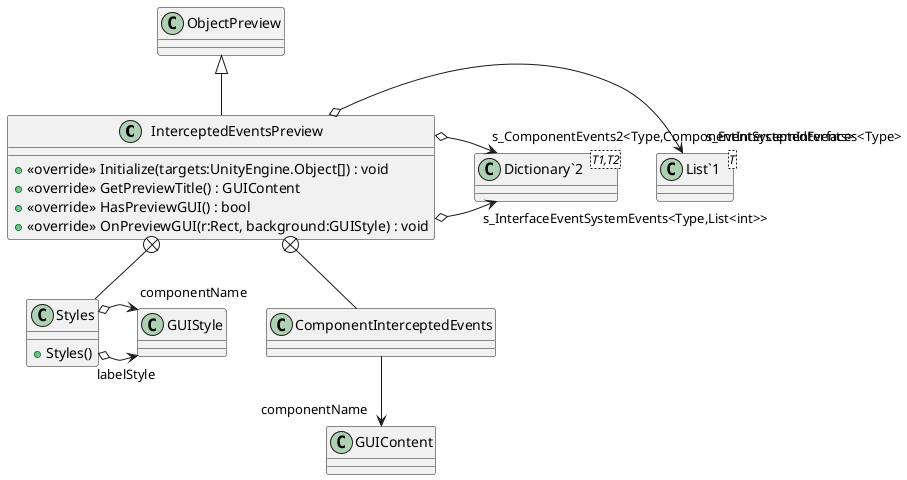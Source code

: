 @startuml
class InterceptedEventsPreview {
    + <<override>> Initialize(targets:UnityEngine.Object[]) : void
    + <<override>> GetPreviewTitle() : GUIContent
    + <<override>> HasPreviewGUI() : bool
    + <<override>> OnPreviewGUI(r:Rect, background:GUIStyle) : void
}
class ComponentInterceptedEvents {
}
class Styles {
    + Styles()
}
class "List`1"<T> {
}
class "Dictionary`2"<T1,T2> {
}
ObjectPreview <|-- InterceptedEventsPreview
InterceptedEventsPreview o-> "s_EventSystemInterfaces<Type>" "List`1"
InterceptedEventsPreview o-> "s_InterfaceEventSystemEvents<Type,List<int>>" "Dictionary`2"
InterceptedEventsPreview o-> "s_ComponentEvents2<Type,ComponentInterceptedEvents>" "Dictionary`2"
InterceptedEventsPreview +-- ComponentInterceptedEvents
ComponentInterceptedEvents --> "componentName" GUIContent
InterceptedEventsPreview +-- Styles
Styles o-> "labelStyle" GUIStyle
Styles o-> "componentName" GUIStyle
@enduml
